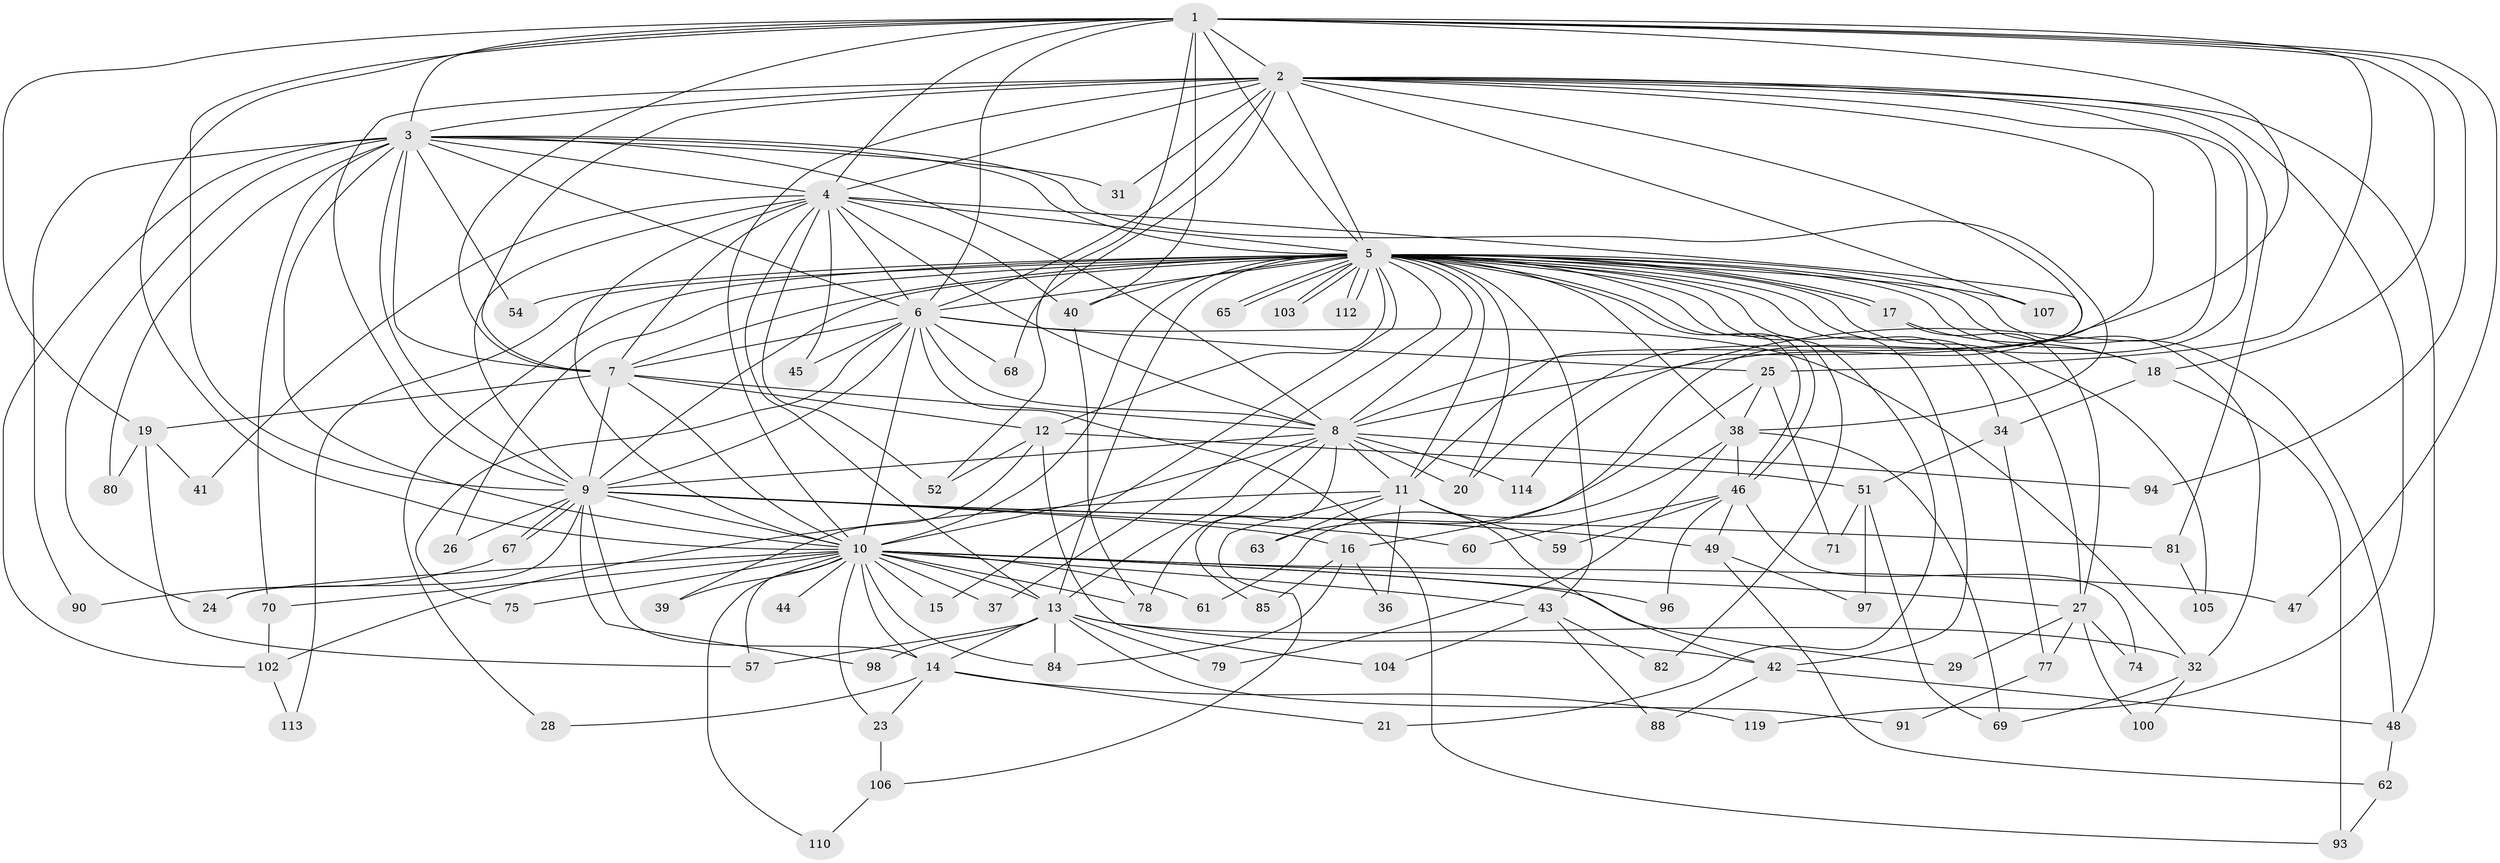 // Generated by graph-tools (version 1.1) at 2025/51/02/27/25 19:51:51]
// undirected, 90 vertices, 225 edges
graph export_dot {
graph [start="1"]
  node [color=gray90,style=filled];
  1 [super="+50"];
  2 [super="+76"];
  3 [super="+101"];
  4 [super="+95"];
  5 [super="+35"];
  6 [super="+56"];
  7;
  8 [super="+22"];
  9 [super="+66"];
  10 [super="+30"];
  11 [super="+73"];
  12 [super="+89"];
  13 [super="+115"];
  14 [super="+92"];
  15;
  16 [super="+86"];
  17 [super="+108"];
  18 [super="+33"];
  19 [super="+117"];
  20;
  21;
  23;
  24 [super="+53"];
  25 [super="+72"];
  26;
  27 [super="+55"];
  28;
  29;
  31;
  32 [super="+83"];
  34;
  36;
  37;
  38 [super="+116"];
  39;
  40 [super="+118"];
  41;
  42 [super="+111"];
  43;
  44;
  45;
  46 [super="+64"];
  47;
  48 [super="+58"];
  49;
  51;
  52;
  54;
  57;
  59;
  60;
  61;
  62 [super="+99"];
  63;
  65;
  67;
  68;
  69;
  70;
  71;
  74;
  75;
  77;
  78 [super="+87"];
  79;
  80;
  81;
  82;
  84;
  85;
  88;
  90;
  91;
  93;
  94;
  96;
  97;
  98;
  100;
  102 [super="+109"];
  103;
  104;
  105;
  106;
  107;
  110;
  112;
  113;
  114;
  119;
  1 -- 2;
  1 -- 3;
  1 -- 4;
  1 -- 5 [weight=2];
  1 -- 6;
  1 -- 7;
  1 -- 8;
  1 -- 9;
  1 -- 10;
  1 -- 18;
  1 -- 19;
  1 -- 25;
  1 -- 40;
  1 -- 47;
  1 -- 52;
  1 -- 94;
  2 -- 3;
  2 -- 4;
  2 -- 5;
  2 -- 6;
  2 -- 7;
  2 -- 8;
  2 -- 9 [weight=3];
  2 -- 10;
  2 -- 16;
  2 -- 20;
  2 -- 31;
  2 -- 68;
  2 -- 81;
  2 -- 107;
  2 -- 114;
  2 -- 119;
  2 -- 48;
  3 -- 4;
  3 -- 5 [weight=2];
  3 -- 6;
  3 -- 7;
  3 -- 8;
  3 -- 9;
  3 -- 10;
  3 -- 24;
  3 -- 31;
  3 -- 38;
  3 -- 54;
  3 -- 70;
  3 -- 80;
  3 -- 90;
  3 -- 102;
  4 -- 5 [weight=2];
  4 -- 6;
  4 -- 7;
  4 -- 8;
  4 -- 9;
  4 -- 10;
  4 -- 13;
  4 -- 40;
  4 -- 41;
  4 -- 45;
  4 -- 52;
  4 -- 11;
  5 -- 6;
  5 -- 7;
  5 -- 8;
  5 -- 9;
  5 -- 10;
  5 -- 11;
  5 -- 12;
  5 -- 13;
  5 -- 15;
  5 -- 17;
  5 -- 17;
  5 -- 20;
  5 -- 21;
  5 -- 26;
  5 -- 27 [weight=2];
  5 -- 28;
  5 -- 32;
  5 -- 34;
  5 -- 37;
  5 -- 42;
  5 -- 43;
  5 -- 46;
  5 -- 46;
  5 -- 48;
  5 -- 54;
  5 -- 65;
  5 -- 65;
  5 -- 82;
  5 -- 103;
  5 -- 103;
  5 -- 107;
  5 -- 112;
  5 -- 112;
  5 -- 113;
  5 -- 38;
  5 -- 105;
  5 -- 40;
  5 -- 18;
  6 -- 7 [weight=2];
  6 -- 8;
  6 -- 9;
  6 -- 10;
  6 -- 25;
  6 -- 45;
  6 -- 68;
  6 -- 75;
  6 -- 93;
  6 -- 32;
  7 -- 8;
  7 -- 9;
  7 -- 10;
  7 -- 12;
  7 -- 19;
  8 -- 9;
  8 -- 10;
  8 -- 11;
  8 -- 85;
  8 -- 94;
  8 -- 114;
  8 -- 13;
  8 -- 20;
  8 -- 78;
  9 -- 10;
  9 -- 14;
  9 -- 16;
  9 -- 24;
  9 -- 26;
  9 -- 49;
  9 -- 60;
  9 -- 67;
  9 -- 67;
  9 -- 81;
  9 -- 98;
  10 -- 14;
  10 -- 15;
  10 -- 23;
  10 -- 27;
  10 -- 29;
  10 -- 37;
  10 -- 39;
  10 -- 43;
  10 -- 44 [weight=2];
  10 -- 47;
  10 -- 61;
  10 -- 70;
  10 -- 78;
  10 -- 84;
  10 -- 96;
  10 -- 110;
  10 -- 57;
  10 -- 75;
  10 -- 13;
  10 -- 24;
  11 -- 36;
  11 -- 59;
  11 -- 63;
  11 -- 102;
  11 -- 106;
  11 -- 42;
  12 -- 39;
  12 -- 51;
  12 -- 104;
  12 -- 52;
  13 -- 32;
  13 -- 42;
  13 -- 57;
  13 -- 79;
  13 -- 84;
  13 -- 91;
  13 -- 98;
  13 -- 14;
  14 -- 21;
  14 -- 23;
  14 -- 28;
  14 -- 119;
  16 -- 36;
  16 -- 85;
  16 -- 84;
  17 -- 18;
  17 -- 27;
  18 -- 34;
  18 -- 93;
  19 -- 41;
  19 -- 80;
  19 -- 57;
  23 -- 106;
  25 -- 63;
  25 -- 71;
  25 -- 38;
  27 -- 29;
  27 -- 74;
  27 -- 100;
  27 -- 77;
  32 -- 69;
  32 -- 100;
  34 -- 51;
  34 -- 77;
  38 -- 61;
  38 -- 79;
  38 -- 46;
  38 -- 69;
  40 -- 78;
  42 -- 48;
  42 -- 88;
  43 -- 82;
  43 -- 88;
  43 -- 104;
  46 -- 49;
  46 -- 59;
  46 -- 60;
  46 -- 74;
  46 -- 96;
  48 -- 62;
  49 -- 62;
  49 -- 97;
  51 -- 69;
  51 -- 71;
  51 -- 97;
  62 -- 93;
  67 -- 90;
  70 -- 102;
  77 -- 91;
  81 -- 105;
  102 -- 113;
  106 -- 110;
}
